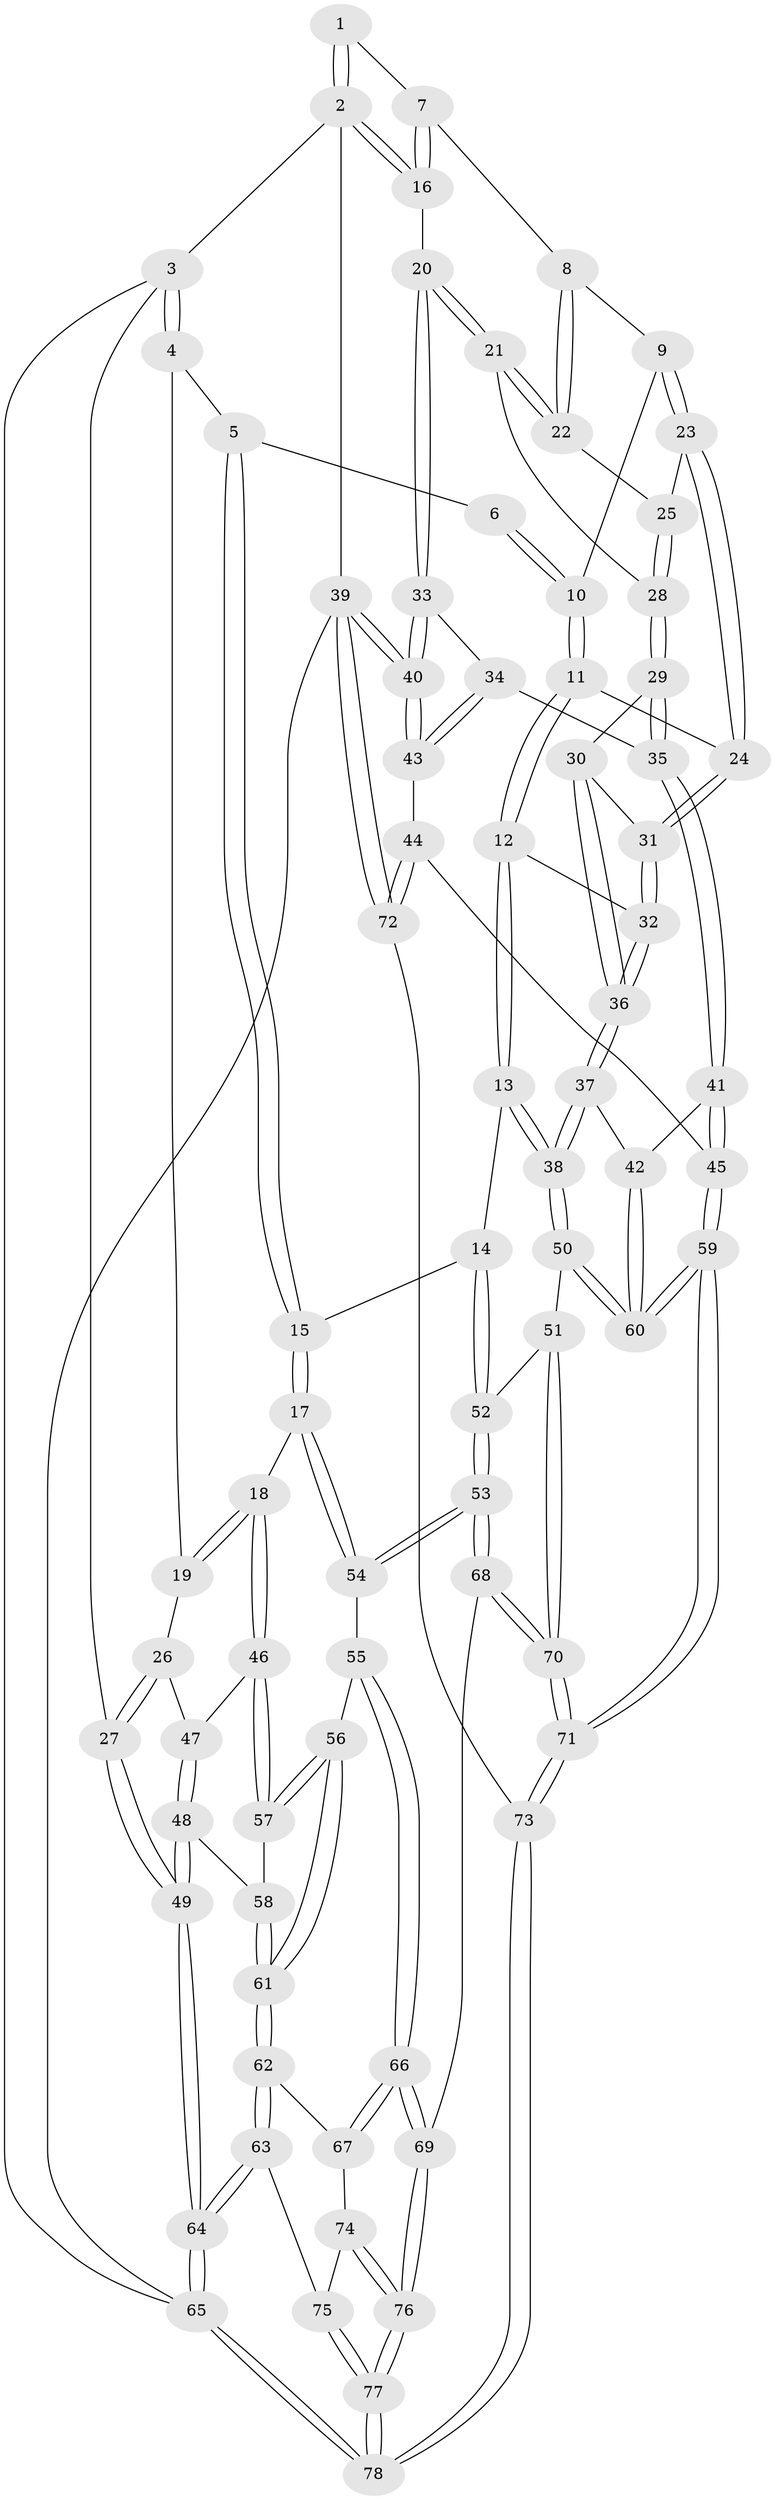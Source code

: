 // Generated by graph-tools (version 1.1) at 2025/27/03/15/25 16:27:56]
// undirected, 78 vertices, 192 edges
graph export_dot {
graph [start="1"]
  node [color=gray90,style=filled];
  1 [pos="+0.9515868393616422+0"];
  2 [pos="+1+0"];
  3 [pos="+0+0"];
  4 [pos="+0.17350473887032625+0"];
  5 [pos="+0.37659348676654664+0"];
  6 [pos="+0.5639400465015763+0"];
  7 [pos="+0.8762630017253478+0.1638500944356238"];
  8 [pos="+0.8282059080481906+0.1759128424667235"];
  9 [pos="+0.728226050388326+0.1606211927024359"];
  10 [pos="+0.6447982432556653+0.10161958849673491"];
  11 [pos="+0.5373792805548262+0.37445778621731834"];
  12 [pos="+0.5009857754171656+0.4028120921850019"];
  13 [pos="+0.44197271328137044+0.43517193254910347"];
  14 [pos="+0.4181208304300355+0.43970644388189156"];
  15 [pos="+0.41378457586264344+0.4390192853810032"];
  16 [pos="+1+0.1746965420658284"];
  17 [pos="+0.3748906210777796+0.4486147472196334"];
  18 [pos="+0.3615967041524288+0.45108412618862653"];
  19 [pos="+0.20556545843242435+0.3135386187434903"];
  20 [pos="+1+0.2035373763939974"];
  21 [pos="+1+0.2424863664351753"];
  22 [pos="+0.886042956032101+0.3341749183856857"];
  23 [pos="+0.7478189481236499+0.35927455805181124"];
  24 [pos="+0.7137492318325426+0.4035660827973175"];
  25 [pos="+0.8648688268861606+0.37824133331416154"];
  26 [pos="+0+0.4395191882386914"];
  27 [pos="+0+0.4701820544466477"];
  28 [pos="+0.8914038772974309+0.4402059353641981"];
  29 [pos="+0.8932181124708323+0.4989761797933485"];
  30 [pos="+0.8319752161319074+0.5018748549488077"];
  31 [pos="+0.7195044972610967+0.43174749290596"];
  32 [pos="+0.6852681381797774+0.5183606049594056"];
  33 [pos="+1+0.511127474988624"];
  34 [pos="+0.9087617268148132+0.5150014020789591"];
  35 [pos="+0.9074604975797897+0.5149916634885884"];
  36 [pos="+0.6833694401587488+0.6193596162739279"];
  37 [pos="+0.6827427424682248+0.6210387996594561"];
  38 [pos="+0.6756861815690796+0.6282618726478226"];
  39 [pos="+1+1"];
  40 [pos="+1+0.7343843900760852"];
  41 [pos="+0.8884251776427373+0.6212183486528912"];
  42 [pos="+0.848312239180253+0.6335884330088377"];
  43 [pos="+1+0.7275773552490908"];
  44 [pos="+0.9708564733662132+0.7245108102968505"];
  45 [pos="+0.9644639737910717+0.7235459969846066"];
  46 [pos="+0.34715699503396674+0.4669844184468532"];
  47 [pos="+0.25695149162735076+0.47557705969974484"];
  48 [pos="+0.005199228970002594+0.5761179190836789"];
  49 [pos="+0+0.5512812326846056"];
  50 [pos="+0.669288746772301+0.6464468932136372"];
  51 [pos="+0.5690740454685164+0.6967959522784664"];
  52 [pos="+0.5023662901120092+0.6811531863848534"];
  53 [pos="+0.43727681719069705+0.7199660536591977"];
  54 [pos="+0.4174399811110874+0.7170399720335862"];
  55 [pos="+0.35305193835169346+0.7167869088852706"];
  56 [pos="+0.3024909945363846+0.6881127897135434"];
  57 [pos="+0.3087496341335188+0.5415140242851829"];
  58 [pos="+0.10428094765748894+0.614993049864665"];
  59 [pos="+0.7816345853062068+0.8505519237180222"];
  60 [pos="+0.7727885154165444+0.8259998332806846"];
  61 [pos="+0.2095546898218783+0.7437212299410377"];
  62 [pos="+0.20286036824248088+0.7658238706197958"];
  63 [pos="+0+0.8088448680234843"];
  64 [pos="+0+0.7922537592561837"];
  65 [pos="+0+1"];
  66 [pos="+0.3495019354786211+0.8729309115190274"];
  67 [pos="+0.20968366051099824+0.7943539374022558"];
  68 [pos="+0.45956395437135444+0.8767829166374507"];
  69 [pos="+0.3673899573883561+0.9001750707075787"];
  70 [pos="+0.5660432377345461+0.9069805745005235"];
  71 [pos="+0.7383004087964613+1"];
  72 [pos="+0.9083213703027524+1"];
  73 [pos="+0.770218064111639+1"];
  74 [pos="+0.1986974207038799+0.8282072333149723"];
  75 [pos="+0.10825897097289584+0.886486752806853"];
  76 [pos="+0.24561947694496258+1"];
  77 [pos="+0.21790112673924694+1"];
  78 [pos="+0.20281980346401962+1"];
  1 -- 2;
  1 -- 2;
  1 -- 7;
  2 -- 3;
  2 -- 16;
  2 -- 16;
  2 -- 39;
  3 -- 4;
  3 -- 4;
  3 -- 27;
  3 -- 65;
  4 -- 5;
  4 -- 19;
  5 -- 6;
  5 -- 15;
  5 -- 15;
  6 -- 10;
  6 -- 10;
  7 -- 8;
  7 -- 16;
  7 -- 16;
  8 -- 9;
  8 -- 22;
  8 -- 22;
  9 -- 10;
  9 -- 23;
  9 -- 23;
  10 -- 11;
  10 -- 11;
  11 -- 12;
  11 -- 12;
  11 -- 24;
  12 -- 13;
  12 -- 13;
  12 -- 32;
  13 -- 14;
  13 -- 38;
  13 -- 38;
  14 -- 15;
  14 -- 52;
  14 -- 52;
  15 -- 17;
  15 -- 17;
  16 -- 20;
  17 -- 18;
  17 -- 54;
  17 -- 54;
  18 -- 19;
  18 -- 19;
  18 -- 46;
  18 -- 46;
  19 -- 26;
  20 -- 21;
  20 -- 21;
  20 -- 33;
  20 -- 33;
  21 -- 22;
  21 -- 22;
  21 -- 28;
  22 -- 25;
  23 -- 24;
  23 -- 24;
  23 -- 25;
  24 -- 31;
  24 -- 31;
  25 -- 28;
  25 -- 28;
  26 -- 27;
  26 -- 27;
  26 -- 47;
  27 -- 49;
  27 -- 49;
  28 -- 29;
  28 -- 29;
  29 -- 30;
  29 -- 35;
  29 -- 35;
  30 -- 31;
  30 -- 36;
  30 -- 36;
  31 -- 32;
  31 -- 32;
  32 -- 36;
  32 -- 36;
  33 -- 34;
  33 -- 40;
  33 -- 40;
  34 -- 35;
  34 -- 43;
  34 -- 43;
  35 -- 41;
  35 -- 41;
  36 -- 37;
  36 -- 37;
  37 -- 38;
  37 -- 38;
  37 -- 42;
  38 -- 50;
  38 -- 50;
  39 -- 40;
  39 -- 40;
  39 -- 72;
  39 -- 72;
  39 -- 65;
  40 -- 43;
  40 -- 43;
  41 -- 42;
  41 -- 45;
  41 -- 45;
  42 -- 60;
  42 -- 60;
  43 -- 44;
  44 -- 45;
  44 -- 72;
  44 -- 72;
  45 -- 59;
  45 -- 59;
  46 -- 47;
  46 -- 57;
  46 -- 57;
  47 -- 48;
  47 -- 48;
  48 -- 49;
  48 -- 49;
  48 -- 58;
  49 -- 64;
  49 -- 64;
  50 -- 51;
  50 -- 60;
  50 -- 60;
  51 -- 52;
  51 -- 70;
  51 -- 70;
  52 -- 53;
  52 -- 53;
  53 -- 54;
  53 -- 54;
  53 -- 68;
  53 -- 68;
  54 -- 55;
  55 -- 56;
  55 -- 66;
  55 -- 66;
  56 -- 57;
  56 -- 57;
  56 -- 61;
  56 -- 61;
  57 -- 58;
  58 -- 61;
  58 -- 61;
  59 -- 60;
  59 -- 60;
  59 -- 71;
  59 -- 71;
  61 -- 62;
  61 -- 62;
  62 -- 63;
  62 -- 63;
  62 -- 67;
  63 -- 64;
  63 -- 64;
  63 -- 75;
  64 -- 65;
  64 -- 65;
  65 -- 78;
  65 -- 78;
  66 -- 67;
  66 -- 67;
  66 -- 69;
  66 -- 69;
  67 -- 74;
  68 -- 69;
  68 -- 70;
  68 -- 70;
  69 -- 76;
  69 -- 76;
  70 -- 71;
  70 -- 71;
  71 -- 73;
  71 -- 73;
  72 -- 73;
  73 -- 78;
  73 -- 78;
  74 -- 75;
  74 -- 76;
  74 -- 76;
  75 -- 77;
  75 -- 77;
  76 -- 77;
  76 -- 77;
  77 -- 78;
  77 -- 78;
}

